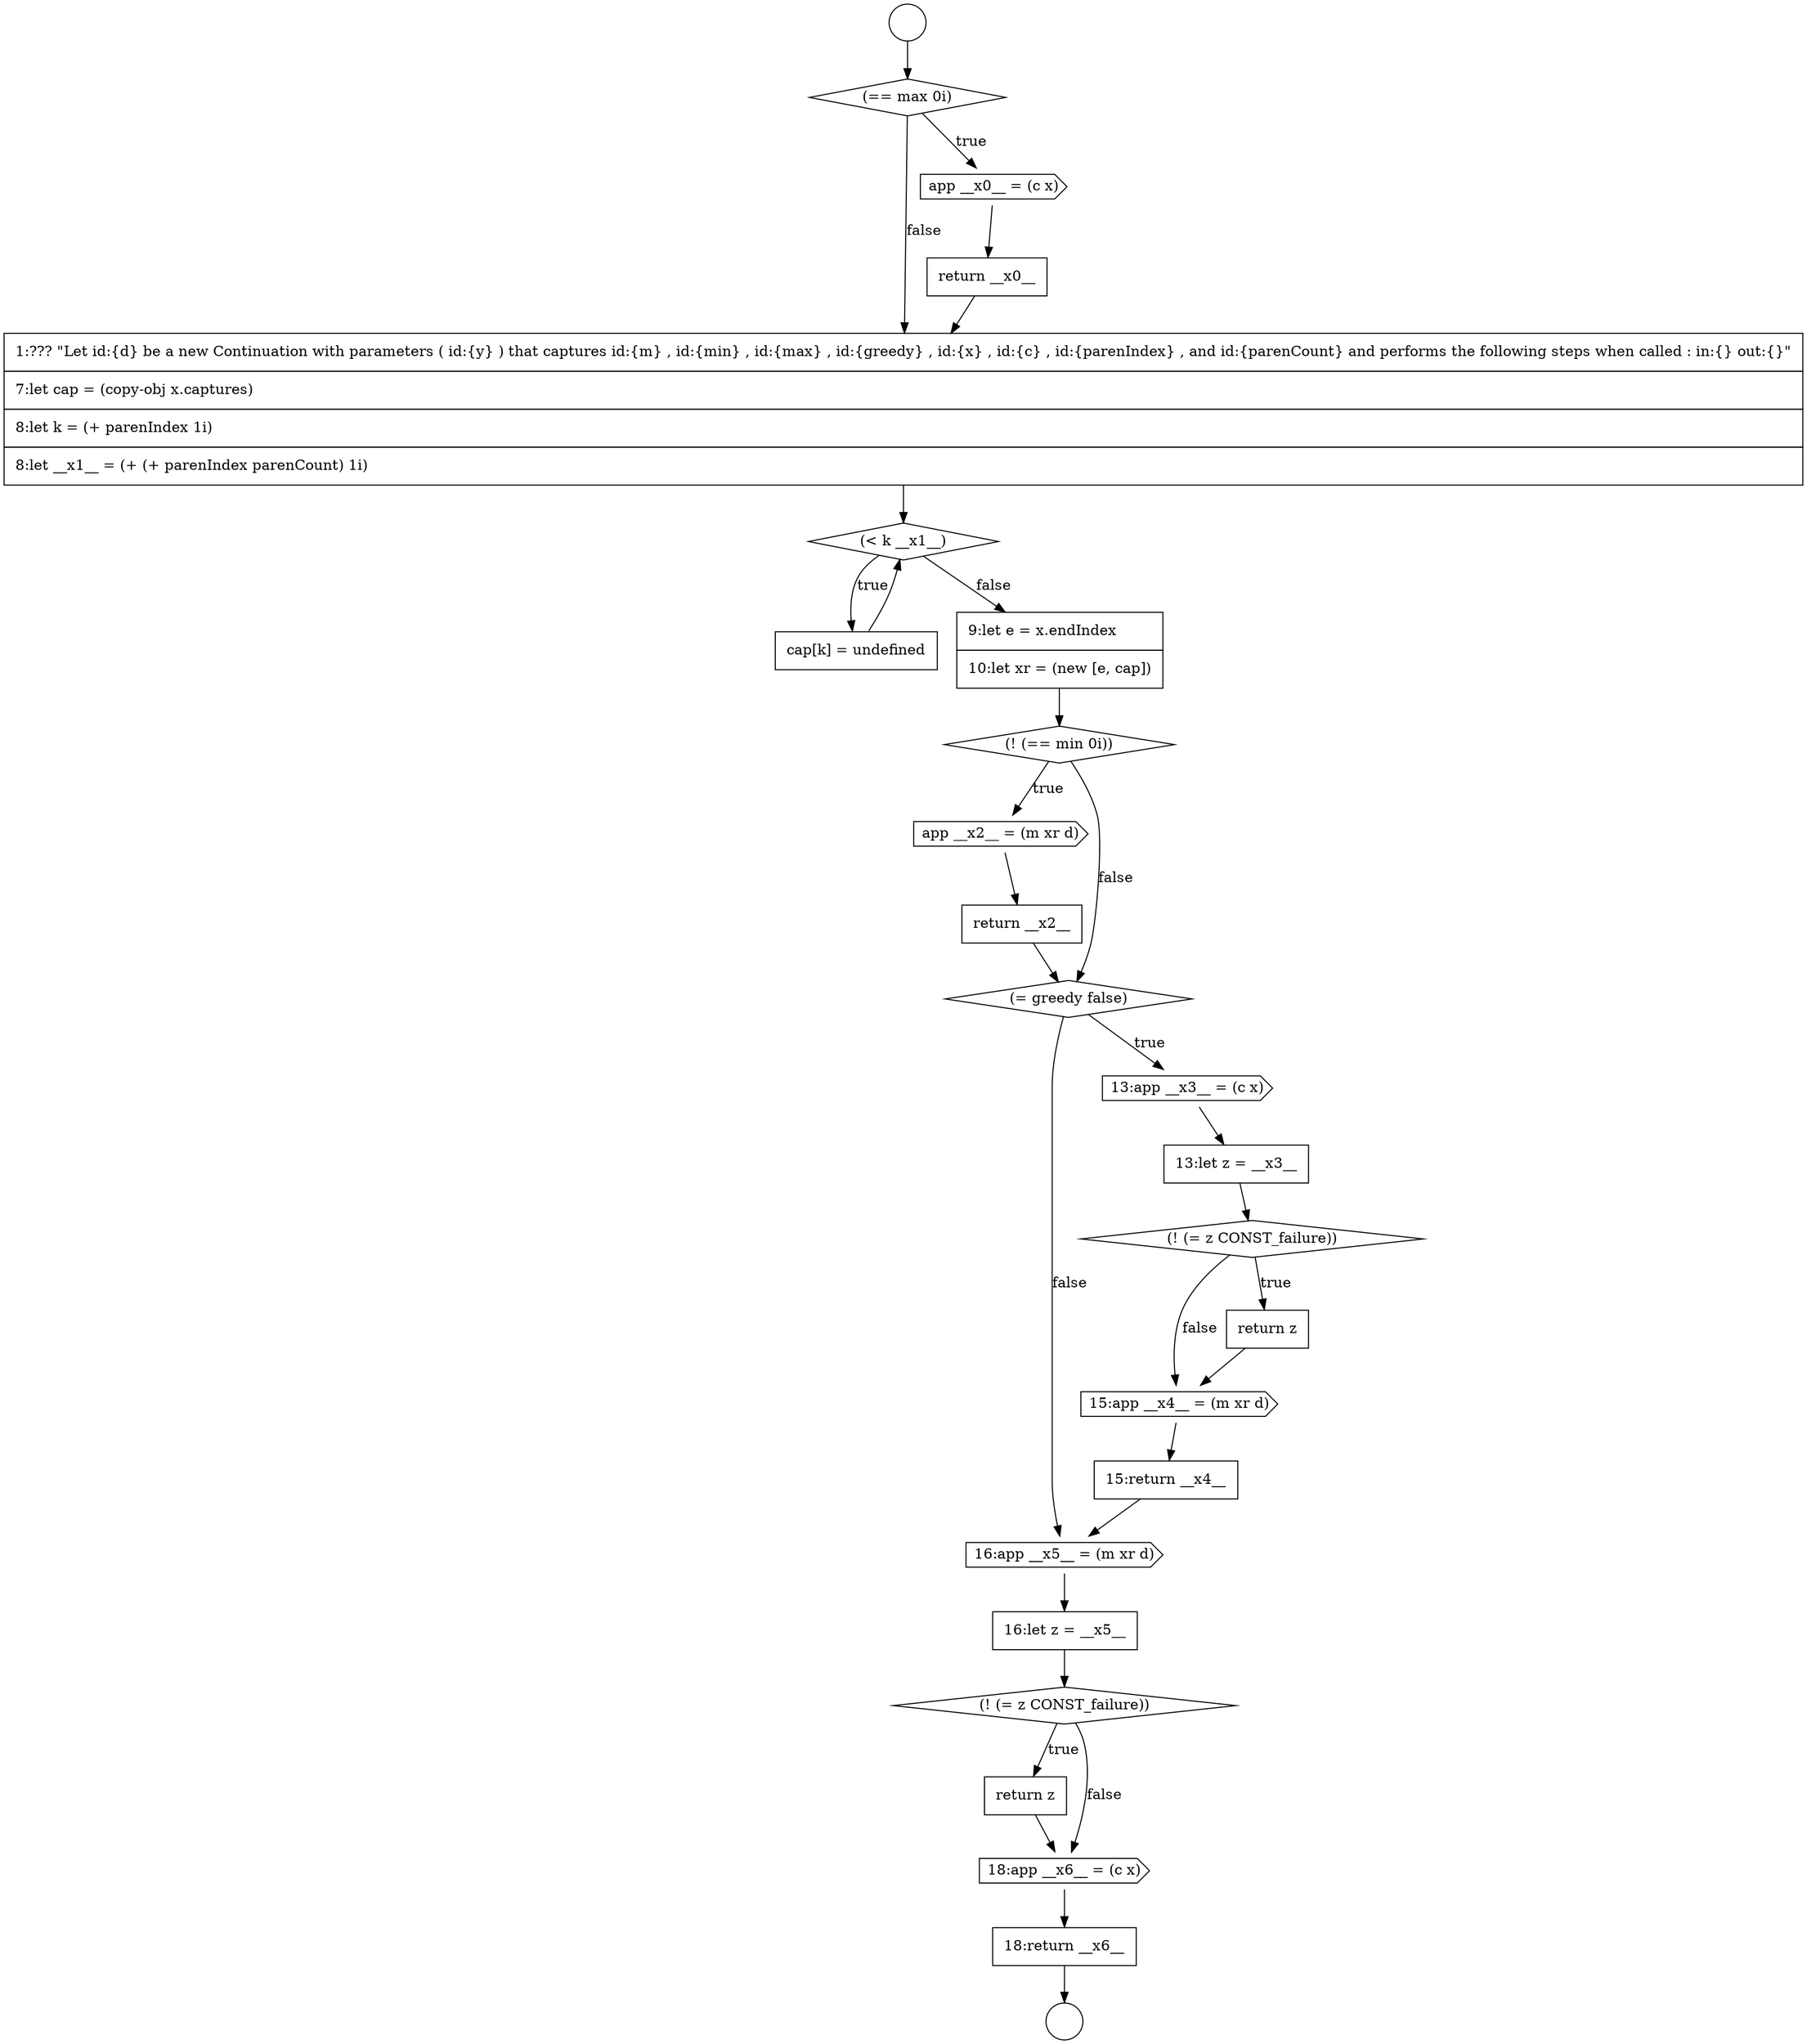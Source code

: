 digraph {
  node14944 [shape=none, margin=0, label=<<font color="black">
    <table border="0" cellborder="1" cellspacing="0" cellpadding="10">
      <tr><td align="left">1:??? &quot;Let id:{d} be a new Continuation with parameters ( id:{y} ) that captures id:{m} , id:{min} , id:{max} , id:{greedy} , id:{x} , id:{c} , id:{parenIndex} , and id:{parenCount} and performs the following steps when called : in:{} out:{}&quot;</td></tr>
      <tr><td align="left">7:let cap = (copy-obj x.captures)</td></tr>
      <tr><td align="left">8:let k = (+ parenIndex 1i)</td></tr>
      <tr><td align="left">8:let __x1__ = (+ (+ parenIndex parenCount) 1i)</td></tr>
    </table>
  </font>> color="black" fillcolor="white" style=filled]
  node14959 [shape=none, margin=0, label=<<font color="black">
    <table border="0" cellborder="1" cellspacing="0" cellpadding="10">
      <tr><td align="left">16:let z = __x5__</td></tr>
    </table>
  </font>> color="black" fillcolor="white" style=filled]
  node14954 [shape=diamond, label=<<font color="black">(! (= z CONST_failure))</font>> color="black" fillcolor="white" style=filled]
  node14949 [shape=cds, label=<<font color="black">app __x2__ = (m xr d)</font>> color="black" fillcolor="white" style=filled]
  node14945 [shape=diamond, label=<<font color="black">(&lt; k __x1__)</font>> color="black" fillcolor="white" style=filled]
  node14950 [shape=none, margin=0, label=<<font color="black">
    <table border="0" cellborder="1" cellspacing="0" cellpadding="10">
      <tr><td align="left">return __x2__</td></tr>
    </table>
  </font>> color="black" fillcolor="white" style=filled]
  node14961 [shape=none, margin=0, label=<<font color="black">
    <table border="0" cellborder="1" cellspacing="0" cellpadding="10">
      <tr><td align="left">return z</td></tr>
    </table>
  </font>> color="black" fillcolor="white" style=filled]
  node14946 [shape=none, margin=0, label=<<font color="black">
    <table border="0" cellborder="1" cellspacing="0" cellpadding="10">
      <tr><td align="left">cap[k] = undefined</td></tr>
    </table>
  </font>> color="black" fillcolor="white" style=filled]
  node14947 [shape=none, margin=0, label=<<font color="black">
    <table border="0" cellborder="1" cellspacing="0" cellpadding="10">
      <tr><td align="left">9:let e = x.endIndex</td></tr>
      <tr><td align="left">10:let xr = (new [e, cap])</td></tr>
    </table>
  </font>> color="black" fillcolor="white" style=filled]
  node14940 [shape=circle label=" " color="black" fillcolor="white" style=filled]
  node14951 [shape=diamond, label=<<font color="black">(= greedy false)</font>> color="black" fillcolor="white" style=filled]
  node14962 [shape=cds, label=<<font color="black">18:app __x6__ = (c x)</font>> color="black" fillcolor="white" style=filled]
  node14948 [shape=diamond, label=<<font color="black">(! (== min 0i))</font>> color="black" fillcolor="white" style=filled]
  node14963 [shape=none, margin=0, label=<<font color="black">
    <table border="0" cellborder="1" cellspacing="0" cellpadding="10">
      <tr><td align="left">18:return __x6__</td></tr>
    </table>
  </font>> color="black" fillcolor="white" style=filled]
  node14956 [shape=cds, label=<<font color="black">15:app __x4__ = (m xr d)</font>> color="black" fillcolor="white" style=filled]
  node14958 [shape=cds, label=<<font color="black">16:app __x5__ = (m xr d)</font>> color="black" fillcolor="white" style=filled]
  node14943 [shape=none, margin=0, label=<<font color="black">
    <table border="0" cellborder="1" cellspacing="0" cellpadding="10">
      <tr><td align="left">return __x0__</td></tr>
    </table>
  </font>> color="black" fillcolor="white" style=filled]
  node14941 [shape=diamond, label=<<font color="black">(== max 0i)</font>> color="black" fillcolor="white" style=filled]
  node14953 [shape=none, margin=0, label=<<font color="black">
    <table border="0" cellborder="1" cellspacing="0" cellpadding="10">
      <tr><td align="left">13:let z = __x3__</td></tr>
    </table>
  </font>> color="black" fillcolor="white" style=filled]
  node14957 [shape=none, margin=0, label=<<font color="black">
    <table border="0" cellborder="1" cellspacing="0" cellpadding="10">
      <tr><td align="left">15:return __x4__</td></tr>
    </table>
  </font>> color="black" fillcolor="white" style=filled]
  node14942 [shape=cds, label=<<font color="black">app __x0__ = (c x)</font>> color="black" fillcolor="white" style=filled]
  node14960 [shape=diamond, label=<<font color="black">(! (= z CONST_failure))</font>> color="black" fillcolor="white" style=filled]
  node14955 [shape=none, margin=0, label=<<font color="black">
    <table border="0" cellborder="1" cellspacing="0" cellpadding="10">
      <tr><td align="left">return z</td></tr>
    </table>
  </font>> color="black" fillcolor="white" style=filled]
  node14952 [shape=cds, label=<<font color="black">13:app __x3__ = (c x)</font>> color="black" fillcolor="white" style=filled]
  node14939 [shape=circle label=" " color="black" fillcolor="white" style=filled]
  node14957 -> node14958 [ color="black"]
  node14942 -> node14943 [ color="black"]
  node14948 -> node14949 [label=<<font color="black">true</font>> color="black"]
  node14948 -> node14951 [label=<<font color="black">false</font>> color="black"]
  node14945 -> node14946 [label=<<font color="black">true</font>> color="black"]
  node14945 -> node14947 [label=<<font color="black">false</font>> color="black"]
  node14953 -> node14954 [ color="black"]
  node14959 -> node14960 [ color="black"]
  node14949 -> node14950 [ color="black"]
  node14963 -> node14940 [ color="black"]
  node14947 -> node14948 [ color="black"]
  node14962 -> node14963 [ color="black"]
  node14943 -> node14944 [ color="black"]
  node14955 -> node14956 [ color="black"]
  node14941 -> node14942 [label=<<font color="black">true</font>> color="black"]
  node14941 -> node14944 [label=<<font color="black">false</font>> color="black"]
  node14944 -> node14945 [ color="black"]
  node14950 -> node14951 [ color="black"]
  node14954 -> node14955 [label=<<font color="black">true</font>> color="black"]
  node14954 -> node14956 [label=<<font color="black">false</font>> color="black"]
  node14958 -> node14959 [ color="black"]
  node14952 -> node14953 [ color="black"]
  node14956 -> node14957 [ color="black"]
  node14946 -> node14945 [ color="black"]
  node14961 -> node14962 [ color="black"]
  node14960 -> node14961 [label=<<font color="black">true</font>> color="black"]
  node14960 -> node14962 [label=<<font color="black">false</font>> color="black"]
  node14951 -> node14952 [label=<<font color="black">true</font>> color="black"]
  node14951 -> node14958 [label=<<font color="black">false</font>> color="black"]
  node14939 -> node14941 [ color="black"]
}
